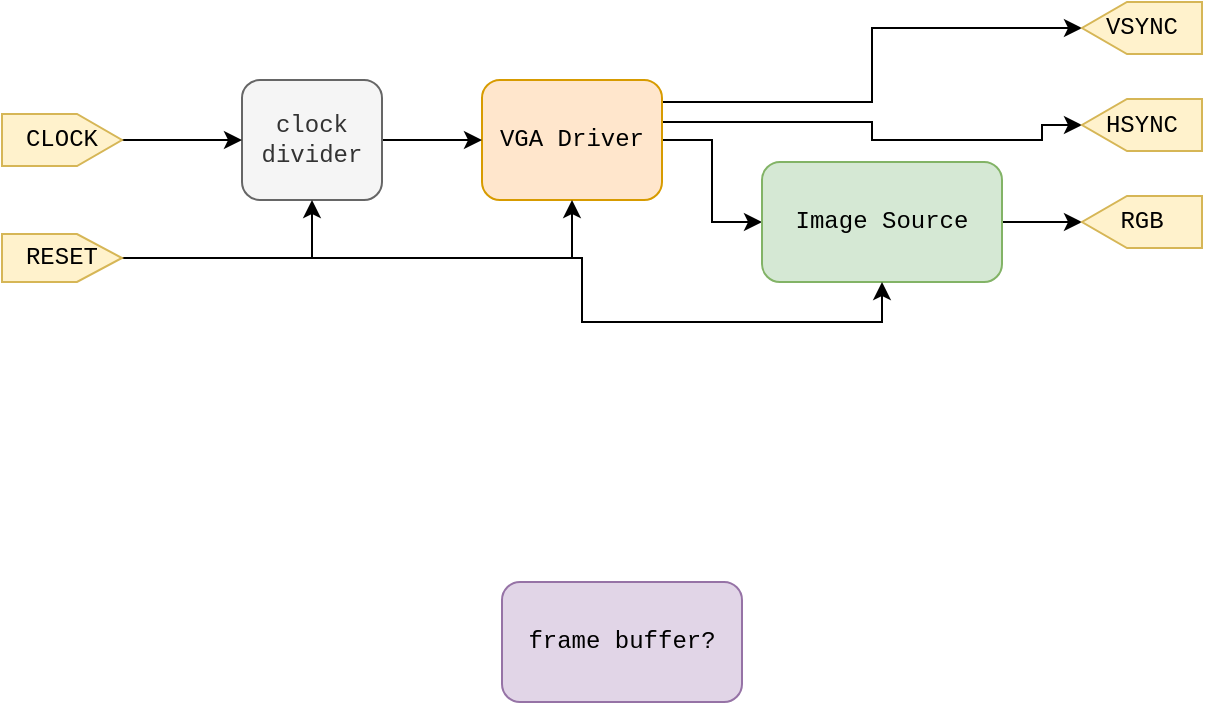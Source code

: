 <mxfile version="12.2.4"><diagram id="qPwct0sIVkI_jMc13MHk"><mxGraphModel dx="621" dy="758" grid="1" gridSize="10" guides="1" tooltips="1" connect="1" arrows="1" fold="1" page="1" pageScale="1" pageWidth="850" pageHeight="1100" math="0" shadow="0"><root><mxCell id="0"/><mxCell id="1" parent="0"/><mxCell id="154" style="edgeStyle=orthogonalEdgeStyle;rounded=0;orthogonalLoop=1;jettySize=auto;html=1;entryX=0;entryY=0.5;entryDx=0;entryDy=0;fontFamily=Courier New;" edge="1" parent="1" source="2" target="3"><mxGeometry relative="1" as="geometry"/></mxCell><mxCell id="157" style="edgeStyle=orthogonalEdgeStyle;rounded=0;orthogonalLoop=1;jettySize=auto;html=1;entryX=0.5;entryY=1;entryDx=0;entryDy=0;fontFamily=Courier New;" edge="1" parent="1" source="2" target="144"><mxGeometry relative="1" as="geometry"><Array as="points"><mxPoint x="595" y="180"/><mxPoint x="595" y="143"/></Array></mxGeometry></mxCell><mxCell id="158" style="edgeStyle=orthogonalEdgeStyle;rounded=0;orthogonalLoop=1;jettySize=auto;html=1;entryX=0.5;entryY=1;entryDx=0;entryDy=0;fontFamily=Courier New;" edge="1" parent="1" source="2" target="147"><mxGeometry relative="1" as="geometry"><Array as="points"><mxPoint x="595" y="190"/><mxPoint x="595" y="199"/><mxPoint x="680" y="199"/><mxPoint x="680" y="191"/></Array></mxGeometry></mxCell><mxCell id="2" value="VGA Driver" style="rounded=1;whiteSpace=wrap;html=1;fontFamily=Courier New;fillColor=#ffe6cc;strokeColor=#d79b00;" vertex="1" parent="1"><mxGeometry x="400" y="169" width="90" height="60" as="geometry"/></mxCell><mxCell id="155" style="edgeStyle=orthogonalEdgeStyle;rounded=0;orthogonalLoop=1;jettySize=auto;html=1;entryX=0.5;entryY=1;entryDx=0;entryDy=0;fontFamily=Courier New;" edge="1" parent="1" source="3" target="145"><mxGeometry relative="1" as="geometry"/></mxCell><mxCell id="3" value="Image Source" style="rounded=1;whiteSpace=wrap;html=1;fontFamily=Courier New;fillColor=#d5e8d4;strokeColor=#82b366;" vertex="1" parent="1"><mxGeometry x="540" y="210" width="120" height="60" as="geometry"/></mxCell><mxCell id="141" value="frame buffer?" style="rounded=1;whiteSpace=wrap;html=1;fontFamily=Courier New;fillColor=#e1d5e7;strokeColor=#9673a6;" vertex="1" parent="1"><mxGeometry x="410" y="420" width="120" height="60" as="geometry"/></mxCell><mxCell id="151" style="edgeStyle=orthogonalEdgeStyle;rounded=0;orthogonalLoop=1;jettySize=auto;html=1;entryX=0;entryY=0.5;entryDx=0;entryDy=0;fontFamily=Courier New;" edge="1" parent="1" source="142" target="2"><mxGeometry relative="1" as="geometry"/></mxCell><mxCell id="142" value="clock divider" style="rounded=1;whiteSpace=wrap;html=1;fontFamily=Courier New;fillColor=#f5f5f5;strokeColor=#666666;fontColor=#333333;" vertex="1" parent="1"><mxGeometry x="280" y="169" width="70" height="60" as="geometry"/></mxCell><mxCell id="150" style="edgeStyle=orthogonalEdgeStyle;rounded=0;orthogonalLoop=1;jettySize=auto;html=1;entryX=0;entryY=0.5;entryDx=0;entryDy=0;fontFamily=Courier New;" edge="1" parent="1" source="143" target="142"><mxGeometry relative="1" as="geometry"/></mxCell><mxCell id="143" value="CLOCK" style="shape=offPageConnector;whiteSpace=wrap;html=1;strokeWidth=1;fillColor=#fff2cc;fontFamily=Courier New;rotation=0;strokeColor=#d6b656;direction=north;align=center;" vertex="1" parent="1"><mxGeometry x="160" y="186" width="60" height="26" as="geometry"/></mxCell><mxCell id="144" value="VSYNC" style="shape=offPageConnector;whiteSpace=wrap;html=1;strokeWidth=1;fillColor=#fff2cc;fontFamily=Courier New;rotation=0;strokeColor=#d6b656;direction=south;align=center;" vertex="1" parent="1"><mxGeometry x="700" y="130" width="60" height="26" as="geometry"/></mxCell><mxCell id="145" value="RGB" style="shape=offPageConnector;whiteSpace=wrap;html=1;strokeWidth=1;fillColor=#fff2cc;fontFamily=Courier New;rotation=0;strokeColor=#d6b656;direction=south;align=center;" vertex="1" parent="1"><mxGeometry x="700" y="227" width="60" height="26" as="geometry"/></mxCell><mxCell id="160" style="edgeStyle=orthogonalEdgeStyle;rounded=0;orthogonalLoop=1;jettySize=auto;html=1;fontFamily=Courier New;" edge="1" parent="1" source="146" target="2"><mxGeometry relative="1" as="geometry"/></mxCell><mxCell id="161" style="edgeStyle=orthogonalEdgeStyle;rounded=0;orthogonalLoop=1;jettySize=auto;html=1;entryX=0.5;entryY=1;entryDx=0;entryDy=0;fontFamily=Courier New;" edge="1" parent="1" source="146" target="3"><mxGeometry relative="1" as="geometry"><Array as="points"><mxPoint x="450" y="258"/><mxPoint x="450" y="290"/><mxPoint x="600" y="290"/></Array></mxGeometry></mxCell><mxCell id="162" style="edgeStyle=orthogonalEdgeStyle;rounded=0;orthogonalLoop=1;jettySize=auto;html=1;fontFamily=Courier New;" edge="1" parent="1" source="146" target="142"><mxGeometry relative="1" as="geometry"/></mxCell><mxCell id="146" value="RESET" style="shape=offPageConnector;whiteSpace=wrap;html=1;strokeWidth=1;fillColor=#fff2cc;fontFamily=Courier New;rotation=0;strokeColor=#d6b656;direction=north;align=center;" vertex="1" parent="1"><mxGeometry x="160" y="246" width="60" height="24" as="geometry"/></mxCell><mxCell id="147" value="HSYNC" style="shape=offPageConnector;whiteSpace=wrap;html=1;strokeWidth=1;fillColor=#fff2cc;fontFamily=Courier New;rotation=0;strokeColor=#d6b656;direction=south;align=center;" vertex="1" parent="1"><mxGeometry x="700" y="178.5" width="60" height="26" as="geometry"/></mxCell></root></mxGraphModel></diagram></mxfile>